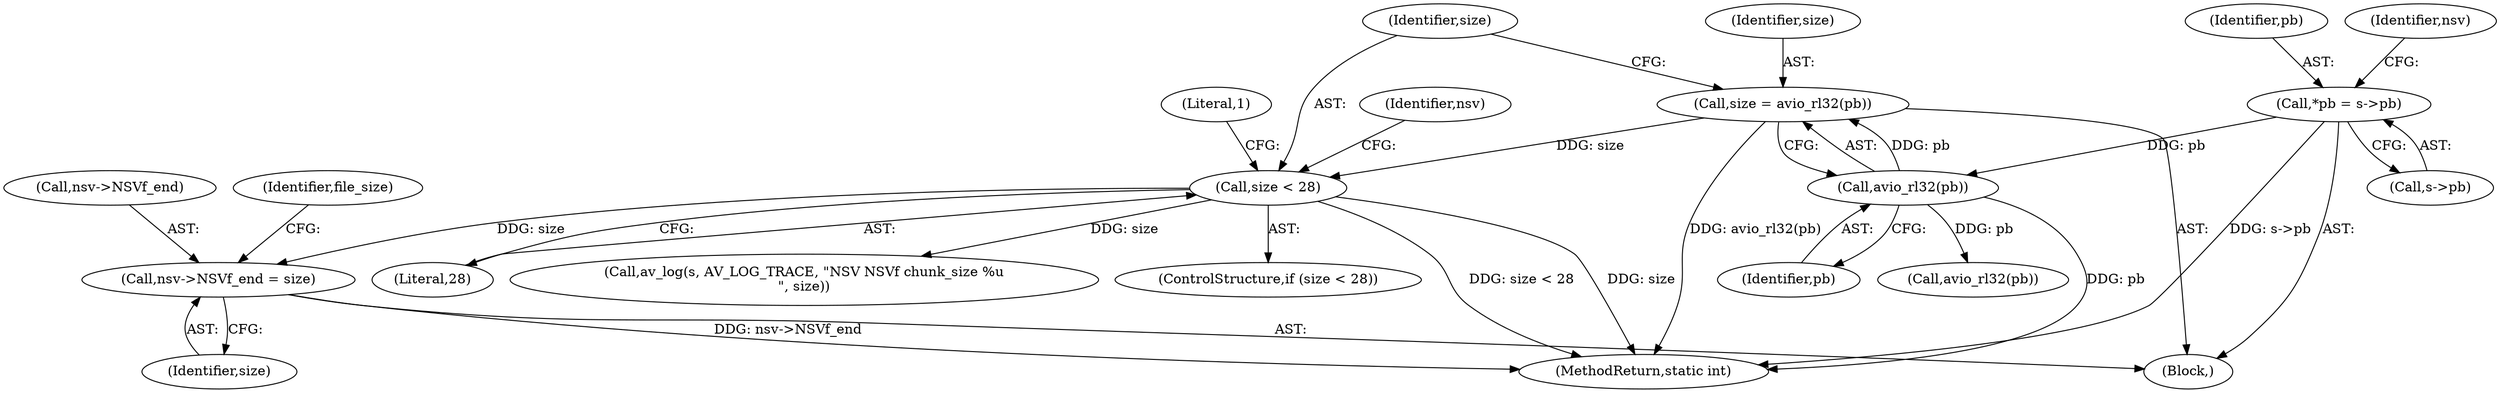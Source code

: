 digraph "0_FFmpeg_c24bcb553650b91e9eff15ef6e54ca73de2453b7@pointer" {
"1000142" [label="(Call,nsv->NSVf_end = size)"];
"1000136" [label="(Call,size < 28)"];
"1000131" [label="(Call,size = avio_rl32(pb))"];
"1000133" [label="(Call,avio_rl32(pb))"];
"1000115" [label="(Call,*pb = s->pb)"];
"1000151" [label="(Call,avio_rl32(pb))"];
"1000117" [label="(Call,s->pb)"];
"1000143" [label="(Call,nsv->NSVf_end)"];
"1000141" [label="(Literal,1)"];
"1000142" [label="(Call,nsv->NSVf_end = size)"];
"1000116" [label="(Identifier,pb)"];
"1000128" [label="(Identifier,nsv)"];
"1000136" [label="(Call,size < 28)"];
"1000133" [label="(Call,avio_rl32(pb))"];
"1000144" [label="(Identifier,nsv)"];
"1000131" [label="(Call,size = avio_rl32(pb))"];
"1000153" [label="(Call,av_log(s, AV_LOG_TRACE, \"NSV NSVf chunk_size %u\n\", size))"];
"1000134" [label="(Identifier,pb)"];
"1000135" [label="(ControlStructure,if (size < 28))"];
"1000107" [label="(Block,)"];
"1000137" [label="(Identifier,size)"];
"1000138" [label="(Literal,28)"];
"1000115" [label="(Call,*pb = s->pb)"];
"1000146" [label="(Identifier,size)"];
"1000482" [label="(MethodReturn,static int)"];
"1000148" [label="(Identifier,file_size)"];
"1000132" [label="(Identifier,size)"];
"1000142" -> "1000107"  [label="AST: "];
"1000142" -> "1000146"  [label="CFG: "];
"1000143" -> "1000142"  [label="AST: "];
"1000146" -> "1000142"  [label="AST: "];
"1000148" -> "1000142"  [label="CFG: "];
"1000142" -> "1000482"  [label="DDG: nsv->NSVf_end"];
"1000136" -> "1000142"  [label="DDG: size"];
"1000136" -> "1000135"  [label="AST: "];
"1000136" -> "1000138"  [label="CFG: "];
"1000137" -> "1000136"  [label="AST: "];
"1000138" -> "1000136"  [label="AST: "];
"1000141" -> "1000136"  [label="CFG: "];
"1000144" -> "1000136"  [label="CFG: "];
"1000136" -> "1000482"  [label="DDG: size < 28"];
"1000136" -> "1000482"  [label="DDG: size"];
"1000131" -> "1000136"  [label="DDG: size"];
"1000136" -> "1000153"  [label="DDG: size"];
"1000131" -> "1000107"  [label="AST: "];
"1000131" -> "1000133"  [label="CFG: "];
"1000132" -> "1000131"  [label="AST: "];
"1000133" -> "1000131"  [label="AST: "];
"1000137" -> "1000131"  [label="CFG: "];
"1000131" -> "1000482"  [label="DDG: avio_rl32(pb)"];
"1000133" -> "1000131"  [label="DDG: pb"];
"1000133" -> "1000134"  [label="CFG: "];
"1000134" -> "1000133"  [label="AST: "];
"1000133" -> "1000482"  [label="DDG: pb"];
"1000115" -> "1000133"  [label="DDG: pb"];
"1000133" -> "1000151"  [label="DDG: pb"];
"1000115" -> "1000107"  [label="AST: "];
"1000115" -> "1000117"  [label="CFG: "];
"1000116" -> "1000115"  [label="AST: "];
"1000117" -> "1000115"  [label="AST: "];
"1000128" -> "1000115"  [label="CFG: "];
"1000115" -> "1000482"  [label="DDG: s->pb"];
}
